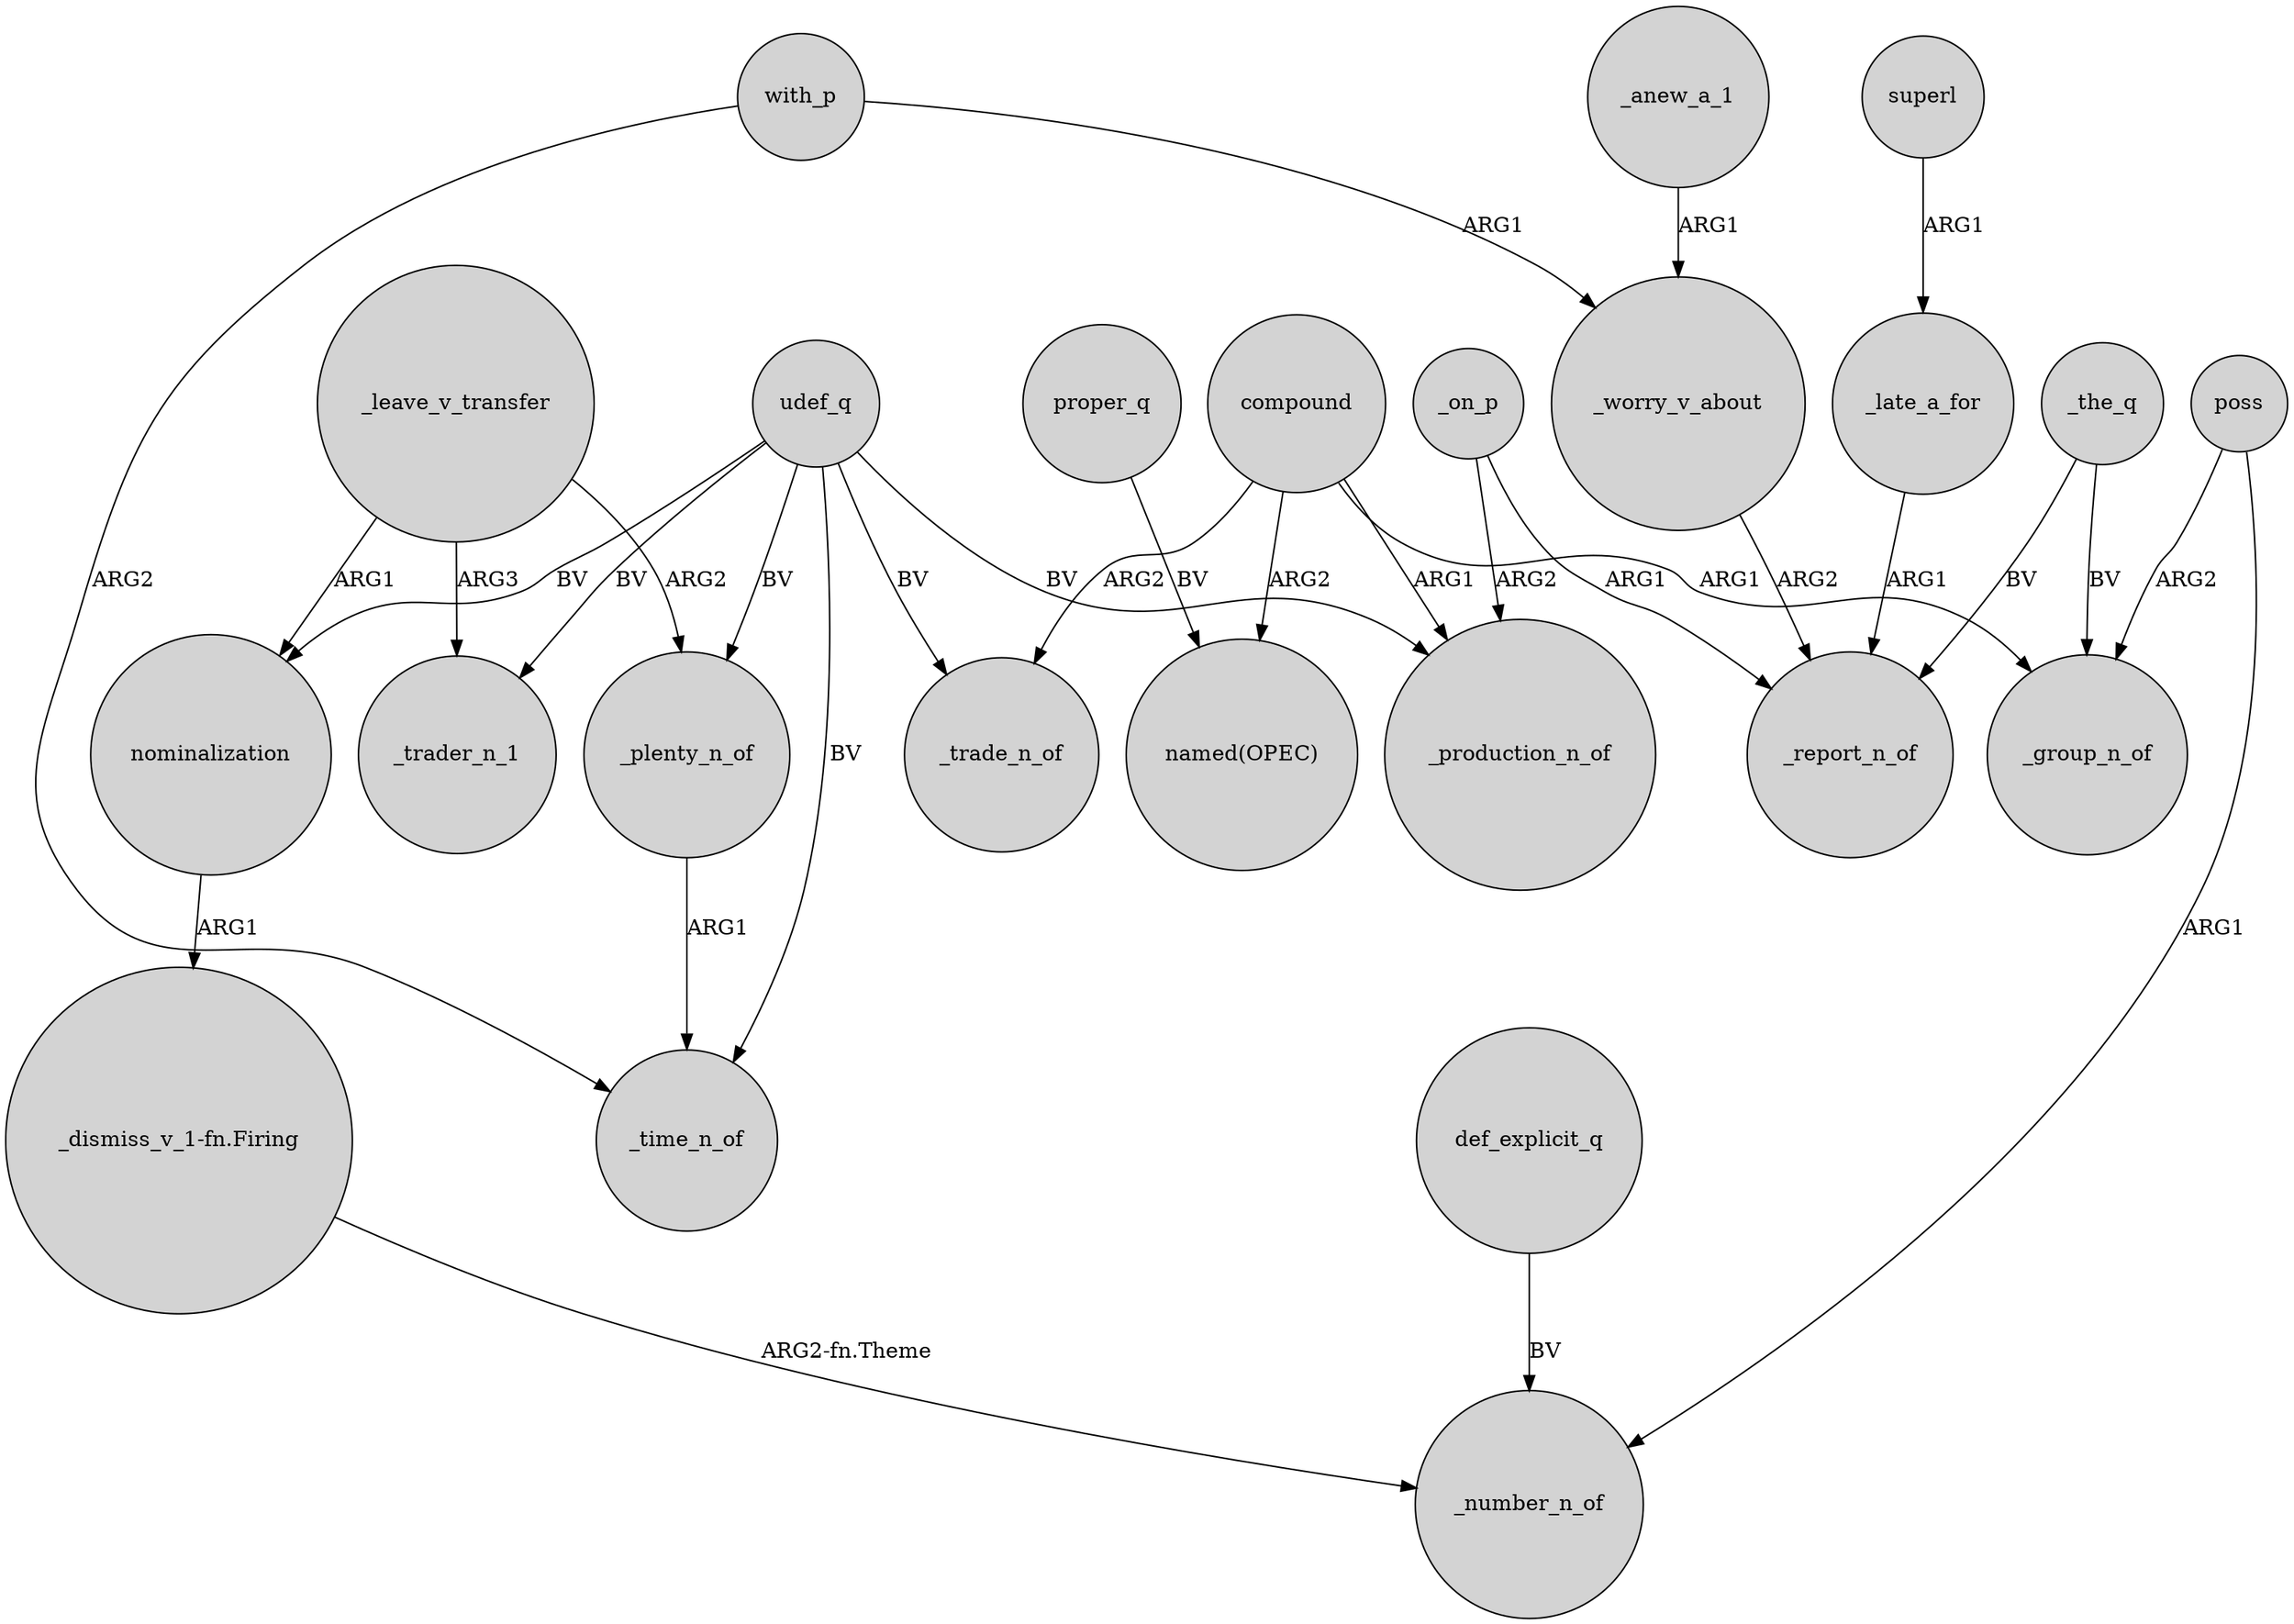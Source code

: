 digraph {
	node [shape=circle style=filled]
	udef_q -> _production_n_of [label=BV]
	udef_q -> _trade_n_of [label=BV]
	with_p -> _worry_v_about [label=ARG1]
	_late_a_for -> _report_n_of [label=ARG1]
	compound -> _production_n_of [label=ARG1]
	udef_q -> _trader_n_1 [label=BV]
	_leave_v_transfer -> nominalization [label=ARG1]
	superl -> _late_a_for [label=ARG1]
	_leave_v_transfer -> _plenty_n_of [label=ARG2]
	_the_q -> _group_n_of [label=BV]
	def_explicit_q -> _number_n_of [label=BV]
	poss -> _number_n_of [label=ARG1]
	_worry_v_about -> _report_n_of [label=ARG2]
	udef_q -> _plenty_n_of [label=BV]
	compound -> "named(OPEC)" [label=ARG2]
	poss -> _group_n_of [label=ARG2]
	compound -> _trade_n_of [label=ARG2]
	udef_q -> _time_n_of [label=BV]
	_the_q -> _report_n_of [label=BV]
	with_p -> _time_n_of [label=ARG2]
	_on_p -> _report_n_of [label=ARG1]
	udef_q -> nominalization [label=BV]
	_plenty_n_of -> _time_n_of [label=ARG1]
	_leave_v_transfer -> _trader_n_1 [label=ARG3]
	"_dismiss_v_1-fn.Firing" -> _number_n_of [label="ARG2-fn.Theme"]
	nominalization -> "_dismiss_v_1-fn.Firing" [label=ARG1]
	proper_q -> "named(OPEC)" [label=BV]
	_anew_a_1 -> _worry_v_about [label=ARG1]
	_on_p -> _production_n_of [label=ARG2]
	compound -> _group_n_of [label=ARG1]
}
